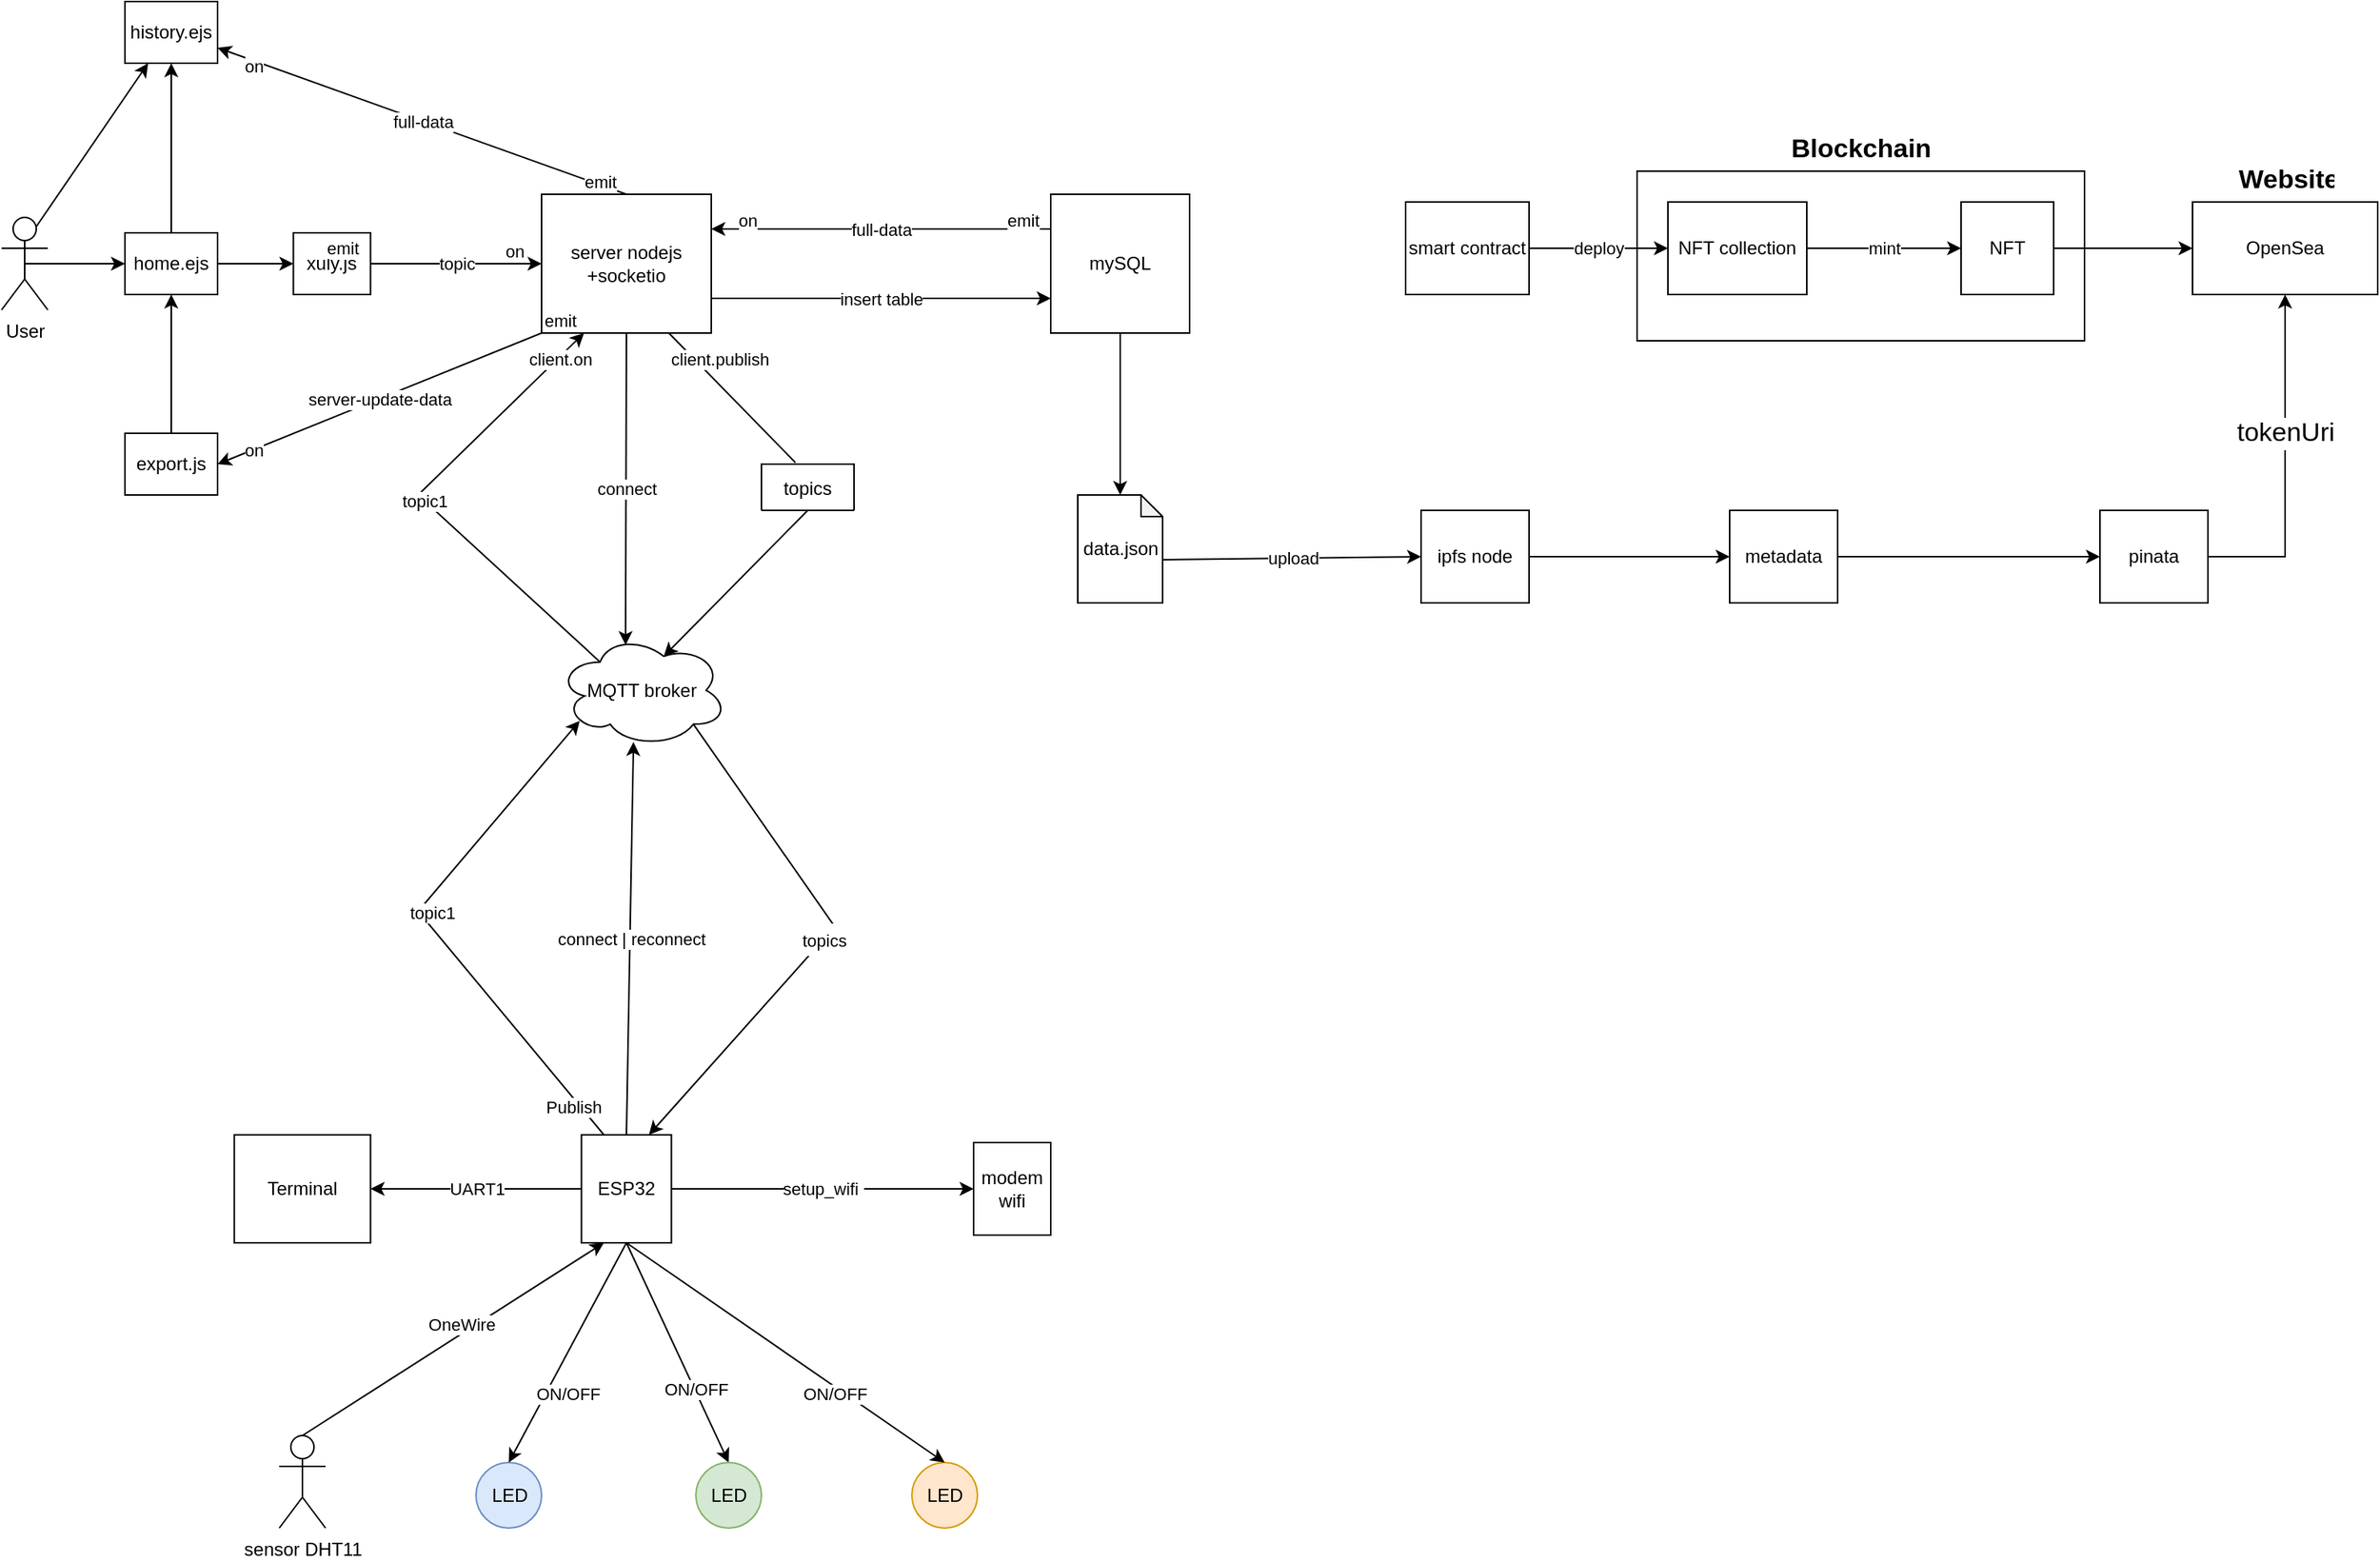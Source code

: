 <mxfile version="17.2.2" type="github">
  <diagram id="UM0ldJh-TKYMPD7hWYN_" name="Page-1">
    <mxGraphModel dx="1201" dy="657" grid="1" gridSize="10" guides="1" tooltips="1" connect="1" arrows="1" fold="1" page="1" pageScale="1" pageWidth="1654" pageHeight="1169" background="none" math="0" shadow="0">
      <root>
        <mxCell id="0" />
        <mxCell id="1" parent="0" />
        <mxCell id="ZTR0N_lIvHsauShFplQp-175" value="" style="rounded=0;whiteSpace=wrap;html=1;labelBackgroundColor=default;fontSize=11;fontColor=#000000;" vertex="1" parent="1">
          <mxGeometry x="1070" y="160" width="290" height="110" as="geometry" />
        </mxCell>
        <mxCell id="ZTR0N_lIvHsauShFplQp-7" value="sensor DHT11&lt;br&gt;" style="shape=umlActor;verticalLabelPosition=bottom;verticalAlign=top;html=1;outlineConnect=0;" vertex="1" parent="1">
          <mxGeometry x="190" y="980" width="30" height="60" as="geometry" />
        </mxCell>
        <mxCell id="ZTR0N_lIvHsauShFplQp-8" value="ESP32" style="rounded=0;whiteSpace=wrap;html=1;" vertex="1" parent="1">
          <mxGeometry x="385.83" y="785" width="58.33" height="70" as="geometry" />
        </mxCell>
        <mxCell id="ZTR0N_lIvHsauShFplQp-10" value="" style="endArrow=classic;html=1;rounded=0;exitX=0.5;exitY=0;exitDx=0;exitDy=0;exitPerimeter=0;entryX=0.25;entryY=1;entryDx=0;entryDy=0;" edge="1" parent="1" source="ZTR0N_lIvHsauShFplQp-7" target="ZTR0N_lIvHsauShFplQp-8">
          <mxGeometry relative="1" as="geometry">
            <mxPoint x="224.17" y="840" as="sourcePoint" />
            <mxPoint x="324.17" y="840" as="targetPoint" />
            <Array as="points" />
          </mxGeometry>
        </mxCell>
        <mxCell id="ZTR0N_lIvHsauShFplQp-11" value="OneWire" style="edgeLabel;resizable=0;html=1;align=center;verticalAlign=middle;" connectable="0" vertex="1" parent="ZTR0N_lIvHsauShFplQp-10">
          <mxGeometry relative="1" as="geometry">
            <mxPoint x="5" y="-10" as="offset" />
          </mxGeometry>
        </mxCell>
        <mxCell id="ZTR0N_lIvHsauShFplQp-13" value="MQTT broker" style="ellipse;shape=cloud;whiteSpace=wrap;html=1;" vertex="1" parent="1">
          <mxGeometry x="370.41" y="460" width="110" height="73.33" as="geometry" />
        </mxCell>
        <mxCell id="ZTR0N_lIvHsauShFplQp-14" value="server nodejs&lt;br&gt;+socketio" style="rounded=0;whiteSpace=wrap;html=1;" vertex="1" parent="1">
          <mxGeometry x="360" y="175" width="110" height="90" as="geometry" />
        </mxCell>
        <mxCell id="ZTR0N_lIvHsauShFplQp-16" value="export.js" style="rounded=0;whiteSpace=wrap;html=1;" vertex="1" parent="1">
          <mxGeometry x="90" y="330" width="60" height="40" as="geometry" />
        </mxCell>
        <mxCell id="ZTR0N_lIvHsauShFplQp-17" value="history.ejs" style="rounded=0;whiteSpace=wrap;html=1;" vertex="1" parent="1">
          <mxGeometry x="90" y="50" width="60" height="40" as="geometry" />
        </mxCell>
        <mxCell id="ZTR0N_lIvHsauShFplQp-18" value="home.ejs" style="rounded=0;whiteSpace=wrap;html=1;" vertex="1" parent="1">
          <mxGeometry x="90" y="200" width="60" height="40" as="geometry" />
        </mxCell>
        <mxCell id="ZTR0N_lIvHsauShFplQp-20" value="xuly.js" style="rounded=0;whiteSpace=wrap;html=1;" vertex="1" parent="1">
          <mxGeometry x="199.16" y="200" width="50" height="40" as="geometry" />
        </mxCell>
        <mxCell id="ZTR0N_lIvHsauShFplQp-21" value="mySQL" style="rounded=0;whiteSpace=wrap;html=1;" vertex="1" parent="1">
          <mxGeometry x="690" y="175" width="90" height="90" as="geometry" />
        </mxCell>
        <mxCell id="ZTR0N_lIvHsauShFplQp-26" value="modem&lt;br&gt;wifi" style="rounded=0;whiteSpace=wrap;html=1;" vertex="1" parent="1">
          <mxGeometry x="640" y="790" width="50" height="60" as="geometry" />
        </mxCell>
        <mxCell id="ZTR0N_lIvHsauShFplQp-27" value="" style="endArrow=classic;html=1;rounded=0;entryX=0;entryY=0.5;entryDx=0;entryDy=0;exitX=1;exitY=0.5;exitDx=0;exitDy=0;" edge="1" parent="1" source="ZTR0N_lIvHsauShFplQp-8" target="ZTR0N_lIvHsauShFplQp-26">
          <mxGeometry relative="1" as="geometry">
            <mxPoint x="344.17" y="990" as="sourcePoint" />
            <mxPoint x="484.17" y="920" as="targetPoint" />
          </mxGeometry>
        </mxCell>
        <mxCell id="ZTR0N_lIvHsauShFplQp-28" value="setup_wifi&amp;nbsp;" style="edgeLabel;resizable=0;html=1;align=center;verticalAlign=middle;" connectable="0" vertex="1" parent="ZTR0N_lIvHsauShFplQp-27">
          <mxGeometry relative="1" as="geometry" />
        </mxCell>
        <mxCell id="ZTR0N_lIvHsauShFplQp-31" value="Terminal" style="rounded=0;whiteSpace=wrap;html=1;" vertex="1" parent="1">
          <mxGeometry x="160.83" y="785" width="88.33" height="70" as="geometry" />
        </mxCell>
        <mxCell id="ZTR0N_lIvHsauShFplQp-32" value="" style="endArrow=classic;html=1;rounded=0;exitX=0;exitY=0.5;exitDx=0;exitDy=0;entryX=1;entryY=0.5;entryDx=0;entryDy=0;" edge="1" parent="1" source="ZTR0N_lIvHsauShFplQp-8" target="ZTR0N_lIvHsauShFplQp-31">
          <mxGeometry relative="1" as="geometry">
            <mxPoint x="384.17" y="910" as="sourcePoint" />
            <mxPoint x="484.17" y="910" as="targetPoint" />
          </mxGeometry>
        </mxCell>
        <mxCell id="ZTR0N_lIvHsauShFplQp-33" value="UART1" style="edgeLabel;resizable=0;html=1;align=center;verticalAlign=middle;" connectable="0" vertex="1" parent="ZTR0N_lIvHsauShFplQp-32">
          <mxGeometry relative="1" as="geometry" />
        </mxCell>
        <mxCell id="ZTR0N_lIvHsauShFplQp-35" value="" style="endArrow=classic;html=1;rounded=0;exitX=0.5;exitY=1;exitDx=0;exitDy=0;entryX=0.5;entryY=0;entryDx=0;entryDy=0;" edge="1" parent="1" source="ZTR0N_lIvHsauShFplQp-8" target="ZTR0N_lIvHsauShFplQp-89">
          <mxGeometry relative="1" as="geometry">
            <mxPoint x="384.17" y="1100" as="sourcePoint" />
            <mxPoint x="299.17" y="1100" as="targetPoint" />
          </mxGeometry>
        </mxCell>
        <mxCell id="ZTR0N_lIvHsauShFplQp-36" value="ON/OFF" style="edgeLabel;resizable=0;html=1;align=center;verticalAlign=middle;" connectable="0" vertex="1" parent="ZTR0N_lIvHsauShFplQp-35">
          <mxGeometry relative="1" as="geometry">
            <mxPoint x="12" y="24" as="offset" />
          </mxGeometry>
        </mxCell>
        <mxCell id="ZTR0N_lIvHsauShFplQp-39" value="" style="endArrow=classic;html=1;rounded=0;exitX=0.5;exitY=0;exitDx=0;exitDy=0;entryX=0.447;entryY=0.957;entryDx=0;entryDy=0;entryPerimeter=0;" edge="1" parent="1" source="ZTR0N_lIvHsauShFplQp-8" target="ZTR0N_lIvHsauShFplQp-13">
          <mxGeometry relative="1" as="geometry">
            <mxPoint x="314.17" y="990" as="sourcePoint" />
            <mxPoint x="414.17" y="990" as="targetPoint" />
          </mxGeometry>
        </mxCell>
        <mxCell id="ZTR0N_lIvHsauShFplQp-40" value="connect | reconnect" style="edgeLabel;resizable=0;html=1;align=center;verticalAlign=middle;" connectable="0" vertex="1" parent="ZTR0N_lIvHsauShFplQp-39">
          <mxGeometry relative="1" as="geometry" />
        </mxCell>
        <mxCell id="ZTR0N_lIvHsauShFplQp-41" value="" style="endArrow=classic;html=1;rounded=0;exitX=0.5;exitY=1;exitDx=0;exitDy=0;entryX=0.4;entryY=0.1;entryDx=0;entryDy=0;entryPerimeter=0;" edge="1" parent="1" source="ZTR0N_lIvHsauShFplQp-14" target="ZTR0N_lIvHsauShFplQp-13">
          <mxGeometry relative="1" as="geometry">
            <mxPoint x="314.17" y="630" as="sourcePoint" />
            <mxPoint x="414.17" y="630" as="targetPoint" />
          </mxGeometry>
        </mxCell>
        <mxCell id="ZTR0N_lIvHsauShFplQp-42" value="connect" style="edgeLabel;resizable=0;html=1;align=center;verticalAlign=middle;" connectable="0" vertex="1" parent="ZTR0N_lIvHsauShFplQp-41">
          <mxGeometry relative="1" as="geometry" />
        </mxCell>
        <mxCell id="ZTR0N_lIvHsauShFplQp-60" value="" style="endArrow=classic;html=1;rounded=0;exitX=0;exitY=0.25;exitDx=0;exitDy=0;entryX=1;entryY=0.25;entryDx=0;entryDy=0;" edge="1" parent="1" source="ZTR0N_lIvHsauShFplQp-21" target="ZTR0N_lIvHsauShFplQp-14">
          <mxGeometry relative="1" as="geometry">
            <mxPoint x="310" y="380" as="sourcePoint" />
            <mxPoint x="470" y="380" as="targetPoint" />
          </mxGeometry>
        </mxCell>
        <mxCell id="ZTR0N_lIvHsauShFplQp-61" value="full-data" style="edgeLabel;resizable=0;html=1;align=center;verticalAlign=middle;" connectable="0" vertex="1" parent="ZTR0N_lIvHsauShFplQp-60">
          <mxGeometry relative="1" as="geometry" />
        </mxCell>
        <mxCell id="ZTR0N_lIvHsauShFplQp-62" value="emit" style="edgeLabel;resizable=0;html=1;align=left;verticalAlign=bottom;" connectable="0" vertex="1" parent="ZTR0N_lIvHsauShFplQp-60">
          <mxGeometry x="-1" relative="1" as="geometry">
            <mxPoint x="-30" y="3" as="offset" />
          </mxGeometry>
        </mxCell>
        <mxCell id="ZTR0N_lIvHsauShFplQp-63" value="on" style="edgeLabel;resizable=0;html=1;align=right;verticalAlign=bottom;" connectable="0" vertex="1" parent="ZTR0N_lIvHsauShFplQp-60">
          <mxGeometry x="1" relative="1" as="geometry">
            <mxPoint x="30" y="3" as="offset" />
          </mxGeometry>
        </mxCell>
        <mxCell id="ZTR0N_lIvHsauShFplQp-64" value="" style="endArrow=classic;html=1;rounded=0;entryX=1;entryY=0.75;entryDx=0;entryDy=0;exitX=0.5;exitY=0;exitDx=0;exitDy=0;" edge="1" parent="1" source="ZTR0N_lIvHsauShFplQp-14" target="ZTR0N_lIvHsauShFplQp-17">
          <mxGeometry relative="1" as="geometry">
            <mxPoint x="310" y="380" as="sourcePoint" />
            <mxPoint x="470" y="380" as="targetPoint" />
          </mxGeometry>
        </mxCell>
        <mxCell id="ZTR0N_lIvHsauShFplQp-65" value="full-data" style="edgeLabel;resizable=0;html=1;align=center;verticalAlign=middle;" connectable="0" vertex="1" parent="ZTR0N_lIvHsauShFplQp-64">
          <mxGeometry relative="1" as="geometry" />
        </mxCell>
        <mxCell id="ZTR0N_lIvHsauShFplQp-66" value="emit" style="edgeLabel;resizable=0;html=1;align=left;verticalAlign=bottom;" connectable="0" vertex="1" parent="ZTR0N_lIvHsauShFplQp-64">
          <mxGeometry x="-1" relative="1" as="geometry">
            <mxPoint x="-29" as="offset" />
          </mxGeometry>
        </mxCell>
        <mxCell id="ZTR0N_lIvHsauShFplQp-67" value="on" style="edgeLabel;resizable=0;html=1;align=right;verticalAlign=bottom;" connectable="0" vertex="1" parent="ZTR0N_lIvHsauShFplQp-64">
          <mxGeometry x="1" relative="1" as="geometry">
            <mxPoint x="30" y="20" as="offset" />
          </mxGeometry>
        </mxCell>
        <mxCell id="ZTR0N_lIvHsauShFplQp-71" value="" style="endArrow=classic;html=1;rounded=0;entryX=0;entryY=0.75;entryDx=0;entryDy=0;exitX=1;exitY=0.75;exitDx=0;exitDy=0;" edge="1" parent="1" source="ZTR0N_lIvHsauShFplQp-14" target="ZTR0N_lIvHsauShFplQp-21">
          <mxGeometry relative="1" as="geometry">
            <mxPoint x="49.17" y="440" as="sourcePoint" />
            <mxPoint x="149.17" y="440" as="targetPoint" />
          </mxGeometry>
        </mxCell>
        <mxCell id="ZTR0N_lIvHsauShFplQp-72" value="insert table" style="edgeLabel;resizable=0;html=1;align=center;verticalAlign=middle;" connectable="0" vertex="1" parent="ZTR0N_lIvHsauShFplQp-71">
          <mxGeometry relative="1" as="geometry" />
        </mxCell>
        <mxCell id="ZTR0N_lIvHsauShFplQp-73" value="User" style="shape=umlActor;verticalLabelPosition=bottom;verticalAlign=top;html=1;outlineConnect=0;" vertex="1" parent="1">
          <mxGeometry x="10" y="190" width="30" height="60" as="geometry" />
        </mxCell>
        <mxCell id="ZTR0N_lIvHsauShFplQp-78" value="" style="endArrow=classic;html=1;rounded=0;entryX=0;entryY=0.5;entryDx=0;entryDy=0;exitX=1;exitY=0.5;exitDx=0;exitDy=0;" edge="1" parent="1" source="ZTR0N_lIvHsauShFplQp-20" target="ZTR0N_lIvHsauShFplQp-14">
          <mxGeometry relative="1" as="geometry">
            <mxPoint x="550" y="280" as="sourcePoint" />
            <mxPoint x="710" y="280" as="targetPoint" />
            <Array as="points" />
          </mxGeometry>
        </mxCell>
        <mxCell id="ZTR0N_lIvHsauShFplQp-79" value="topic" style="edgeLabel;resizable=0;html=1;align=center;verticalAlign=middle;" connectable="0" vertex="1" parent="ZTR0N_lIvHsauShFplQp-78">
          <mxGeometry relative="1" as="geometry" />
        </mxCell>
        <mxCell id="ZTR0N_lIvHsauShFplQp-80" value="emit" style="edgeLabel;resizable=0;html=1;align=left;verticalAlign=bottom;" connectable="0" vertex="1" parent="ZTR0N_lIvHsauShFplQp-78">
          <mxGeometry x="-1" relative="1" as="geometry">
            <mxPoint x="-30" y="-2" as="offset" />
          </mxGeometry>
        </mxCell>
        <mxCell id="ZTR0N_lIvHsauShFplQp-81" value="on" style="edgeLabel;resizable=0;html=1;align=right;verticalAlign=bottom;" connectable="0" vertex="1" parent="ZTR0N_lIvHsauShFplQp-78">
          <mxGeometry x="1" relative="1" as="geometry">
            <mxPoint x="-11" as="offset" />
          </mxGeometry>
        </mxCell>
        <mxCell id="ZTR0N_lIvHsauShFplQp-82" value="" style="endArrow=classic;html=1;rounded=0;exitX=0;exitY=1;exitDx=0;exitDy=0;entryX=1;entryY=0.5;entryDx=0;entryDy=0;" edge="1" parent="1" source="ZTR0N_lIvHsauShFplQp-14" target="ZTR0N_lIvHsauShFplQp-16">
          <mxGeometry relative="1" as="geometry">
            <mxPoint x="490" y="370" as="sourcePoint" />
            <mxPoint x="650" y="370" as="targetPoint" />
          </mxGeometry>
        </mxCell>
        <mxCell id="ZTR0N_lIvHsauShFplQp-83" value="server-update-data" style="edgeLabel;resizable=0;html=1;align=center;verticalAlign=middle;" connectable="0" vertex="1" parent="ZTR0N_lIvHsauShFplQp-82">
          <mxGeometry relative="1" as="geometry" />
        </mxCell>
        <mxCell id="ZTR0N_lIvHsauShFplQp-84" value="emit" style="edgeLabel;resizable=0;html=1;align=left;verticalAlign=bottom;" connectable="0" vertex="1" parent="ZTR0N_lIvHsauShFplQp-82">
          <mxGeometry x="-1" relative="1" as="geometry" />
        </mxCell>
        <mxCell id="ZTR0N_lIvHsauShFplQp-85" value="on" style="edgeLabel;resizable=0;html=1;align=right;verticalAlign=bottom;" connectable="0" vertex="1" parent="ZTR0N_lIvHsauShFplQp-82">
          <mxGeometry x="1" relative="1" as="geometry">
            <mxPoint x="30" as="offset" />
          </mxGeometry>
        </mxCell>
        <mxCell id="ZTR0N_lIvHsauShFplQp-89" value="LED" style="ellipse;whiteSpace=wrap;html=1;aspect=fixed;fillColor=#d5e8d4;strokeColor=#82b366;" vertex="1" parent="1">
          <mxGeometry x="460.0" y="997.5" width="42.5" height="42.5" as="geometry" />
        </mxCell>
        <mxCell id="ZTR0N_lIvHsauShFplQp-90" value="" style="endArrow=classic;html=1;rounded=0;exitX=1;exitY=0.5;exitDx=0;exitDy=0;entryX=0;entryY=0.5;entryDx=0;entryDy=0;" edge="1" parent="1" source="ZTR0N_lIvHsauShFplQp-18" target="ZTR0N_lIvHsauShFplQp-20">
          <mxGeometry width="50" height="50" relative="1" as="geometry">
            <mxPoint x="410" y="360" as="sourcePoint" />
            <mxPoint x="630" y="320" as="targetPoint" />
          </mxGeometry>
        </mxCell>
        <mxCell id="ZTR0N_lIvHsauShFplQp-91" value="" style="endArrow=classic;html=1;rounded=0;exitX=0.5;exitY=0;exitDx=0;exitDy=0;entryX=0.5;entryY=1;entryDx=0;entryDy=0;" edge="1" parent="1" source="ZTR0N_lIvHsauShFplQp-18" target="ZTR0N_lIvHsauShFplQp-17">
          <mxGeometry width="50" height="50" relative="1" as="geometry">
            <mxPoint x="760" y="470" as="sourcePoint" />
            <mxPoint x="810" y="420" as="targetPoint" />
          </mxGeometry>
        </mxCell>
        <mxCell id="ZTR0N_lIvHsauShFplQp-93" value="" style="endArrow=classic;html=1;rounded=0;entryX=0.25;entryY=1;entryDx=0;entryDy=0;exitX=0.75;exitY=0.1;exitDx=0;exitDy=0;exitPerimeter=0;" edge="1" parent="1" source="ZTR0N_lIvHsauShFplQp-73" target="ZTR0N_lIvHsauShFplQp-17">
          <mxGeometry width="50" height="50" relative="1" as="geometry">
            <mxPoint x="750" y="190" as="sourcePoint" />
            <mxPoint x="800" y="140" as="targetPoint" />
          </mxGeometry>
        </mxCell>
        <mxCell id="ZTR0N_lIvHsauShFplQp-94" value="" style="endArrow=classic;html=1;rounded=0;exitX=0.25;exitY=0.25;exitDx=0;exitDy=0;exitPerimeter=0;entryX=0.25;entryY=1;entryDx=0;entryDy=0;" edge="1" parent="1" source="ZTR0N_lIvHsauShFplQp-13" target="ZTR0N_lIvHsauShFplQp-14">
          <mxGeometry relative="1" as="geometry">
            <mxPoint x="327.5" y="638.332" as="sourcePoint" />
            <mxPoint x="284.17" y="265" as="targetPoint" />
            <Array as="points">
              <mxPoint x="280" y="370" />
            </Array>
          </mxGeometry>
        </mxCell>
        <mxCell id="ZTR0N_lIvHsauShFplQp-95" value="topic1" style="edgeLabel;resizable=0;html=1;align=center;verticalAlign=middle;" connectable="0" vertex="1" parent="ZTR0N_lIvHsauShFplQp-94">
          <mxGeometry relative="1" as="geometry" />
        </mxCell>
        <mxCell id="ZTR0N_lIvHsauShFplQp-96" value="client.on" style="edgeLabel;resizable=0;html=1;align=left;verticalAlign=bottom;" connectable="0" vertex="1" parent="ZTR0N_lIvHsauShFplQp-94">
          <mxGeometry x="-1" relative="1" as="geometry">
            <mxPoint x="-48" y="-188" as="offset" />
          </mxGeometry>
        </mxCell>
        <mxCell id="ZTR0N_lIvHsauShFplQp-97" value="" style="endArrow=classic;html=1;rounded=0;exitX=0.5;exitY=1;exitDx=0;exitDy=0;entryX=0.625;entryY=0.2;entryDx=0;entryDy=0;entryPerimeter=0;startArrow=none;" edge="1" parent="1" source="ZTR0N_lIvHsauShFplQp-116" target="ZTR0N_lIvHsauShFplQp-13">
          <mxGeometry relative="1" as="geometry">
            <mxPoint x="350" y="420" as="sourcePoint" />
            <mxPoint x="510" y="420" as="targetPoint" />
            <Array as="points" />
          </mxGeometry>
        </mxCell>
        <mxCell id="ZTR0N_lIvHsauShFplQp-100" value="" style="endArrow=classic;html=1;rounded=0;exitX=0.25;exitY=0;exitDx=0;exitDy=0;entryX=0.13;entryY=0.77;entryDx=0;entryDy=0;entryPerimeter=0;" edge="1" parent="1" source="ZTR0N_lIvHsauShFplQp-8" target="ZTR0N_lIvHsauShFplQp-13">
          <mxGeometry relative="1" as="geometry">
            <mxPoint x="70" y="780" as="sourcePoint" />
            <mxPoint x="230" y="780" as="targetPoint" />
            <Array as="points">
              <mxPoint x="280" y="640" />
            </Array>
          </mxGeometry>
        </mxCell>
        <mxCell id="ZTR0N_lIvHsauShFplQp-101" value="topic1" style="edgeLabel;resizable=0;html=1;align=center;verticalAlign=middle;" connectable="0" vertex="1" parent="ZTR0N_lIvHsauShFplQp-100">
          <mxGeometry relative="1" as="geometry">
            <mxPoint y="-10" as="offset" />
          </mxGeometry>
        </mxCell>
        <mxCell id="ZTR0N_lIvHsauShFplQp-102" value="Publish" style="edgeLabel;resizable=0;html=1;align=left;verticalAlign=bottom;" connectable="0" vertex="1" parent="ZTR0N_lIvHsauShFplQp-100">
          <mxGeometry x="-1" relative="1" as="geometry">
            <mxPoint x="-39" y="-10" as="offset" />
          </mxGeometry>
        </mxCell>
        <mxCell id="ZTR0N_lIvHsauShFplQp-107" value="" style="endArrow=classic;html=1;rounded=0;exitX=0.5;exitY=0;exitDx=0;exitDy=0;entryX=0.5;entryY=1;entryDx=0;entryDy=0;" edge="1" parent="1" source="ZTR0N_lIvHsauShFplQp-16" target="ZTR0N_lIvHsauShFplQp-18">
          <mxGeometry width="50" height="50" relative="1" as="geometry">
            <mxPoint x="580" y="260" as="sourcePoint" />
            <mxPoint x="630" y="210" as="targetPoint" />
          </mxGeometry>
        </mxCell>
        <mxCell id="ZTR0N_lIvHsauShFplQp-108" value="" style="endArrow=classic;html=1;rounded=0;exitX=0.5;exitY=0.5;exitDx=0;exitDy=0;exitPerimeter=0;entryX=0;entryY=0.5;entryDx=0;entryDy=0;" edge="1" parent="1" source="ZTR0N_lIvHsauShFplQp-73" target="ZTR0N_lIvHsauShFplQp-18">
          <mxGeometry width="50" height="50" relative="1" as="geometry">
            <mxPoint x="580" y="260" as="sourcePoint" />
            <mxPoint x="750" y="220" as="targetPoint" />
          </mxGeometry>
        </mxCell>
        <mxCell id="ZTR0N_lIvHsauShFplQp-110" value="LED" style="ellipse;whiteSpace=wrap;html=1;aspect=fixed;fillColor=#ffe6cc;strokeColor=#d79b00;" vertex="1" parent="1">
          <mxGeometry x="600" y="997.5" width="42.5" height="42.5" as="geometry" />
        </mxCell>
        <mxCell id="ZTR0N_lIvHsauShFplQp-111" value="LED" style="ellipse;whiteSpace=wrap;html=1;aspect=fixed;fillColor=#dae8fc;strokeColor=#6c8ebf;" vertex="1" parent="1">
          <mxGeometry x="317.5" y="997.5" width="42.5" height="42.5" as="geometry" />
        </mxCell>
        <mxCell id="ZTR0N_lIvHsauShFplQp-112" value="" style="endArrow=classic;html=1;rounded=0;exitX=0.5;exitY=1;exitDx=0;exitDy=0;entryX=0.5;entryY=0;entryDx=0;entryDy=0;" edge="1" parent="1" source="ZTR0N_lIvHsauShFplQp-8" target="ZTR0N_lIvHsauShFplQp-111">
          <mxGeometry relative="1" as="geometry">
            <mxPoint x="349.165" y="850" as="sourcePoint" />
            <mxPoint x="441.25" y="997.5" as="targetPoint" />
            <Array as="points" />
          </mxGeometry>
        </mxCell>
        <mxCell id="ZTR0N_lIvHsauShFplQp-113" value="ON/OFF" style="edgeLabel;resizable=0;html=1;align=center;verticalAlign=middle;" connectable="0" vertex="1" parent="ZTR0N_lIvHsauShFplQp-112">
          <mxGeometry relative="1" as="geometry">
            <mxPoint y="26" as="offset" />
          </mxGeometry>
        </mxCell>
        <mxCell id="ZTR0N_lIvHsauShFplQp-114" value="" style="endArrow=classic;html=1;rounded=0;exitX=0.5;exitY=1;exitDx=0;exitDy=0;entryX=0.5;entryY=0;entryDx=0;entryDy=0;" edge="1" parent="1" source="ZTR0N_lIvHsauShFplQp-8" target="ZTR0N_lIvHsauShFplQp-110">
          <mxGeometry relative="1" as="geometry">
            <mxPoint x="349.165" y="850" as="sourcePoint" />
            <mxPoint x="441.25" y="997.5" as="targetPoint" />
            <Array as="points" />
          </mxGeometry>
        </mxCell>
        <mxCell id="ZTR0N_lIvHsauShFplQp-115" value="ON/OFF" style="edgeLabel;resizable=0;html=1;align=center;verticalAlign=middle;" connectable="0" vertex="1" parent="ZTR0N_lIvHsauShFplQp-114">
          <mxGeometry relative="1" as="geometry">
            <mxPoint x="32" y="26" as="offset" />
          </mxGeometry>
        </mxCell>
        <mxCell id="ZTR0N_lIvHsauShFplQp-116" value="topics" style="swimlane;fontStyle=0;childLayout=stackLayout;horizontal=1;startSize=30;horizontalStack=0;resizeParent=1;resizeParentMax=0;resizeLast=0;collapsible=1;marginBottom=0;" vertex="1" collapsed="1" parent="1">
          <mxGeometry x="502.5" y="350" width="60" height="30" as="geometry">
            <mxRectangle x="502.5" y="350" width="150" height="120" as="alternateBounds" />
          </mxGeometry>
        </mxCell>
        <mxCell id="ZTR0N_lIvHsauShFplQp-117" value="livingroomLight" style="text;strokeColor=none;fillColor=none;align=left;verticalAlign=middle;spacingLeft=4;spacingRight=4;overflow=hidden;points=[[0,0.5],[1,0.5]];portConstraint=eastwest;rotatable=0;labelBackgroundColor=none;fontColor=#000000;" vertex="1" parent="ZTR0N_lIvHsauShFplQp-116">
          <mxGeometry y="30" width="150" height="30" as="geometry" />
        </mxCell>
        <mxCell id="ZTR0N_lIvHsauShFplQp-118" value="livingroomAirConditioner" style="text;strokeColor=none;fillColor=none;align=left;verticalAlign=middle;spacingLeft=4;spacingRight=4;overflow=hidden;points=[[0,0.5],[1,0.5]];portConstraint=eastwest;rotatable=0;" vertex="1" parent="ZTR0N_lIvHsauShFplQp-116">
          <mxGeometry y="60" width="150" height="30" as="geometry" />
        </mxCell>
        <mxCell id="ZTR0N_lIvHsauShFplQp-119" value="television" style="text;strokeColor=none;fillColor=none;align=left;verticalAlign=middle;spacingLeft=4;spacingRight=4;overflow=hidden;points=[[0,0.5],[1,0.5]];portConstraint=eastwest;rotatable=0;" vertex="1" parent="ZTR0N_lIvHsauShFplQp-116">
          <mxGeometry y="90" width="150" height="30" as="geometry" />
        </mxCell>
        <mxCell id="ZTR0N_lIvHsauShFplQp-127" value="" style="endArrow=none;html=1;rounded=0;exitX=0.75;exitY=1;exitDx=0;exitDy=0;entryX=0.367;entryY=-0.034;entryDx=0;entryDy=0;entryPerimeter=0;" edge="1" parent="1" source="ZTR0N_lIvHsauShFplQp-14" target="ZTR0N_lIvHsauShFplQp-116">
          <mxGeometry relative="1" as="geometry">
            <mxPoint x="366.67" y="265" as="sourcePoint" />
            <mxPoint x="368.75" y="474.666" as="targetPoint" />
            <Array as="points" />
          </mxGeometry>
        </mxCell>
        <mxCell id="ZTR0N_lIvHsauShFplQp-128" value="client.publish" style="edgeLabel;resizable=0;html=1;align=left;verticalAlign=bottom;" connectable="0" vertex="1" parent="ZTR0N_lIvHsauShFplQp-127">
          <mxGeometry x="-1" relative="1" as="geometry">
            <mxPoint x="-1" y="25" as="offset" />
          </mxGeometry>
        </mxCell>
        <mxCell id="ZTR0N_lIvHsauShFplQp-133" value="smart contract" style="rounded=0;whiteSpace=wrap;html=1;labelBackgroundColor=none;fontColor=#000000;" vertex="1" parent="1">
          <mxGeometry x="920" y="180" width="80" height="60" as="geometry" />
        </mxCell>
        <mxCell id="ZTR0N_lIvHsauShFplQp-134" value="ipfs node" style="rounded=0;whiteSpace=wrap;html=1;labelBackgroundColor=none;fontColor=#000000;" vertex="1" parent="1">
          <mxGeometry x="930" y="380" width="70" height="60" as="geometry" />
        </mxCell>
        <mxCell id="ZTR0N_lIvHsauShFplQp-135" value="pinata" style="rounded=0;whiteSpace=wrap;html=1;labelBackgroundColor=none;fontColor=#000000;" vertex="1" parent="1">
          <mxGeometry x="1370" y="380" width="70" height="60" as="geometry" />
        </mxCell>
        <mxCell id="ZTR0N_lIvHsauShFplQp-137" value="data.json" style="shape=note;whiteSpace=wrap;html=1;backgroundOutline=1;darkOpacity=0.05;rounded=0;labelBackgroundColor=none;fontColor=#000000;size=14;" vertex="1" parent="1">
          <mxGeometry x="707.5" y="370" width="55" height="70" as="geometry" />
        </mxCell>
        <mxCell id="ZTR0N_lIvHsauShFplQp-138" value="" style="endArrow=classic;html=1;rounded=0;fontColor=#000000;exitX=0.5;exitY=1;exitDx=0;exitDy=0;" edge="1" parent="1" source="ZTR0N_lIvHsauShFplQp-21" target="ZTR0N_lIvHsauShFplQp-137">
          <mxGeometry width="50" height="50" relative="1" as="geometry">
            <mxPoint x="960" y="480" as="sourcePoint" />
            <mxPoint x="1010" y="430" as="targetPoint" />
          </mxGeometry>
        </mxCell>
        <mxCell id="ZTR0N_lIvHsauShFplQp-151" value="" style="endArrow=classic;html=1;rounded=0;fontColor=#000000;exitX=0;exitY=0;exitDx=55;exitDy=42;exitPerimeter=0;entryX=0;entryY=0.5;entryDx=0;entryDy=0;" edge="1" parent="1" source="ZTR0N_lIvHsauShFplQp-137" target="ZTR0N_lIvHsauShFplQp-134">
          <mxGeometry relative="1" as="geometry">
            <mxPoint x="800" y="404.44" as="sourcePoint" />
            <mxPoint x="900" y="404.44" as="targetPoint" />
          </mxGeometry>
        </mxCell>
        <mxCell id="ZTR0N_lIvHsauShFplQp-152" value="upload" style="edgeLabel;resizable=0;html=1;align=center;verticalAlign=middle;rounded=0;labelBackgroundColor=default;fontColor=#000000;" connectable="0" vertex="1" parent="ZTR0N_lIvHsauShFplQp-151">
          <mxGeometry relative="1" as="geometry" />
        </mxCell>
        <mxCell id="ZTR0N_lIvHsauShFplQp-153" value="metadata" style="rounded=0;whiteSpace=wrap;html=1;labelBackgroundColor=default;fontColor=#000000;" vertex="1" parent="1">
          <mxGeometry x="1130" y="380" width="70" height="60" as="geometry" />
        </mxCell>
        <mxCell id="ZTR0N_lIvHsauShFplQp-154" value="" style="endArrow=classic;html=1;rounded=0;fontColor=#000000;exitX=1;exitY=0.5;exitDx=0;exitDy=0;entryX=0;entryY=0.5;entryDx=0;entryDy=0;" edge="1" parent="1" source="ZTR0N_lIvHsauShFplQp-134" target="ZTR0N_lIvHsauShFplQp-153">
          <mxGeometry width="50" height="50" relative="1" as="geometry">
            <mxPoint x="940" y="540" as="sourcePoint" />
            <mxPoint x="990" y="490" as="targetPoint" />
          </mxGeometry>
        </mxCell>
        <mxCell id="ZTR0N_lIvHsauShFplQp-155" value="" style="endArrow=classic;html=1;rounded=0;fontColor=#000000;exitX=1;exitY=0.5;exitDx=0;exitDy=0;" edge="1" parent="1" source="ZTR0N_lIvHsauShFplQp-153" target="ZTR0N_lIvHsauShFplQp-135">
          <mxGeometry width="50" height="50" relative="1" as="geometry">
            <mxPoint x="1070" y="500" as="sourcePoint" />
            <mxPoint x="1120" y="450" as="targetPoint" />
          </mxGeometry>
        </mxCell>
        <mxCell id="ZTR0N_lIvHsauShFplQp-157" value="" style="endArrow=classic;html=1;rounded=0;fontColor=#000000;exitX=1;exitY=0.5;exitDx=0;exitDy=0;entryX=0;entryY=0.5;entryDx=0;entryDy=0;" edge="1" parent="1" source="ZTR0N_lIvHsauShFplQp-133" target="ZTR0N_lIvHsauShFplQp-160">
          <mxGeometry relative="1" as="geometry">
            <mxPoint x="1090" y="230" as="sourcePoint" />
            <mxPoint x="1190" y="230" as="targetPoint" />
          </mxGeometry>
        </mxCell>
        <mxCell id="ZTR0N_lIvHsauShFplQp-158" value="deploy" style="edgeLabel;resizable=0;html=1;align=center;verticalAlign=middle;rounded=0;labelBackgroundColor=default;fontColor=#000000;" connectable="0" vertex="1" parent="ZTR0N_lIvHsauShFplQp-157">
          <mxGeometry relative="1" as="geometry" />
        </mxCell>
        <mxCell id="ZTR0N_lIvHsauShFplQp-160" value="NFT collection" style="rounded=0;whiteSpace=wrap;html=1;labelBackgroundColor=default;fontColor=#000000;" vertex="1" parent="1">
          <mxGeometry x="1090" y="180" width="90" height="60" as="geometry" />
        </mxCell>
        <mxCell id="ZTR0N_lIvHsauShFplQp-161" value="NFT" style="rounded=0;whiteSpace=wrap;html=1;labelBackgroundColor=default;fontColor=#000000;" vertex="1" parent="1">
          <mxGeometry x="1280" y="180" width="60" height="60" as="geometry" />
        </mxCell>
        <mxCell id="ZTR0N_lIvHsauShFplQp-163" value="" style="endArrow=classic;html=1;rounded=0;fontColor=#000000;entryX=0;entryY=0.5;entryDx=0;entryDy=0;exitX=1;exitY=0.5;exitDx=0;exitDy=0;" edge="1" parent="1" source="ZTR0N_lIvHsauShFplQp-160" target="ZTR0N_lIvHsauShFplQp-161">
          <mxGeometry relative="1" as="geometry">
            <mxPoint x="1090" y="230" as="sourcePoint" />
            <mxPoint x="1190" y="230" as="targetPoint" />
          </mxGeometry>
        </mxCell>
        <mxCell id="ZTR0N_lIvHsauShFplQp-164" value="mint" style="edgeLabel;resizable=0;html=1;align=center;verticalAlign=middle;rounded=0;labelBackgroundColor=default;fontColor=#000000;" connectable="0" vertex="1" parent="ZTR0N_lIvHsauShFplQp-163">
          <mxGeometry relative="1" as="geometry" />
        </mxCell>
        <mxCell id="ZTR0N_lIvHsauShFplQp-165" value="OpenSea" style="rounded=0;whiteSpace=wrap;html=1;labelBackgroundColor=default;fontColor=#000000;" vertex="1" parent="1">
          <mxGeometry x="1430" y="180" width="120" height="60" as="geometry" />
        </mxCell>
        <mxCell id="ZTR0N_lIvHsauShFplQp-166" value="&lt;h1 style=&quot;font-size: 17px&quot;&gt;Website&lt;/h1&gt;" style="text;html=1;strokeColor=none;fillColor=none;spacing=5;spacingTop=-20;whiteSpace=wrap;overflow=hidden;rounded=0;labelBackgroundColor=default;fontColor=#000000;fontSize=17;" vertex="1" parent="1">
          <mxGeometry x="1455" y="155" width="70" height="20" as="geometry" />
        </mxCell>
        <mxCell id="ZTR0N_lIvHsauShFplQp-167" value="" style="endArrow=classic;html=1;rounded=0;fontSize=17;fontColor=#000000;entryX=0;entryY=0.5;entryDx=0;entryDy=0;exitX=1;exitY=0.5;exitDx=0;exitDy=0;" edge="1" parent="1" source="ZTR0N_lIvHsauShFplQp-161" target="ZTR0N_lIvHsauShFplQp-165">
          <mxGeometry width="50" height="50" relative="1" as="geometry">
            <mxPoint x="1370" y="245" as="sourcePoint" />
            <mxPoint x="1420" y="195" as="targetPoint" />
          </mxGeometry>
        </mxCell>
        <mxCell id="ZTR0N_lIvHsauShFplQp-169" value="" style="endArrow=classic;html=1;rounded=0;fontSize=17;fontColor=#000000;exitX=1;exitY=0.5;exitDx=0;exitDy=0;entryX=0.5;entryY=1;entryDx=0;entryDy=0;" edge="1" parent="1" source="ZTR0N_lIvHsauShFplQp-135" target="ZTR0N_lIvHsauShFplQp-165">
          <mxGeometry relative="1" as="geometry">
            <mxPoint x="1470" y="370" as="sourcePoint" />
            <mxPoint x="1570" y="370" as="targetPoint" />
            <Array as="points">
              <mxPoint x="1490" y="410" />
            </Array>
          </mxGeometry>
        </mxCell>
        <mxCell id="ZTR0N_lIvHsauShFplQp-170" value="tokenUri" style="edgeLabel;resizable=0;html=1;align=center;verticalAlign=middle;rounded=0;labelBackgroundColor=default;fontSize=17;fontColor=#000000;" connectable="0" vertex="1" parent="ZTR0N_lIvHsauShFplQp-169">
          <mxGeometry relative="1" as="geometry">
            <mxPoint y="-20" as="offset" />
          </mxGeometry>
        </mxCell>
        <mxCell id="ZTR0N_lIvHsauShFplQp-173" value="" style="endArrow=classic;html=1;rounded=0;fontSize=17;fontColor=#000000;exitX=0.8;exitY=0.8;exitDx=0;exitDy=0;exitPerimeter=0;entryX=0.75;entryY=0;entryDx=0;entryDy=0;" edge="1" parent="1" source="ZTR0N_lIvHsauShFplQp-13" target="ZTR0N_lIvHsauShFplQp-8">
          <mxGeometry relative="1" as="geometry">
            <mxPoint x="570" y="710" as="sourcePoint" />
            <mxPoint x="670" y="710" as="targetPoint" />
            <Array as="points">
              <mxPoint x="550" y="650" />
            </Array>
          </mxGeometry>
        </mxCell>
        <mxCell id="ZTR0N_lIvHsauShFplQp-174" value="&lt;font style=&quot;font-size: 11px&quot;&gt;topics&lt;/font&gt;" style="edgeLabel;resizable=0;html=1;align=center;verticalAlign=middle;rounded=0;labelBackgroundColor=default;fontSize=17;fontColor=#000000;" connectable="0" vertex="1" parent="ZTR0N_lIvHsauShFplQp-173">
          <mxGeometry relative="1" as="geometry" />
        </mxCell>
        <mxCell id="ZTR0N_lIvHsauShFplQp-177" value="&lt;h1 style=&quot;font-size: 17px&quot;&gt;Blockchain&lt;/h1&gt;" style="text;html=1;strokeColor=none;fillColor=none;spacing=5;spacingTop=-20;whiteSpace=wrap;overflow=hidden;rounded=0;labelBackgroundColor=default;fontColor=#000000;fontSize=17;" vertex="1" parent="1">
          <mxGeometry x="1165" y="135" width="100" height="20" as="geometry" />
        </mxCell>
      </root>
    </mxGraphModel>
  </diagram>
</mxfile>
